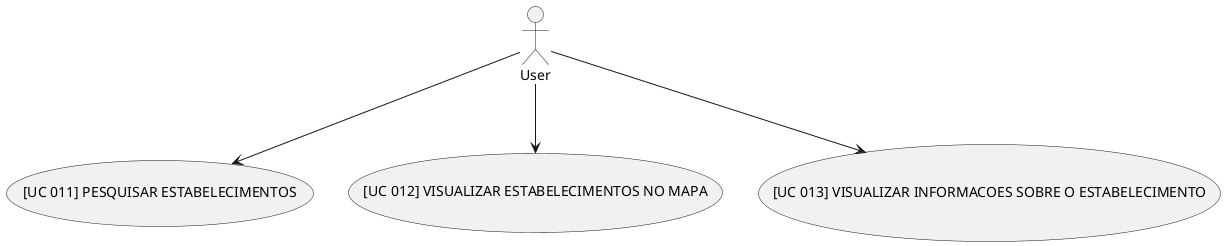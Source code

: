 @startuml
:User: --> (001)
:User: --> (002)
:User: --> (003)

"[UC 011] PESQUISAR ESTABELECIMENTOS" as (001)
"[UC 012] VISUALIZAR ESTABELECIMENTOS NO MAPA" as (002)
"[UC 013] VISUALIZAR INFORMACOES SOBRE O ESTABELECIMENTO" as (003)


@enduml
